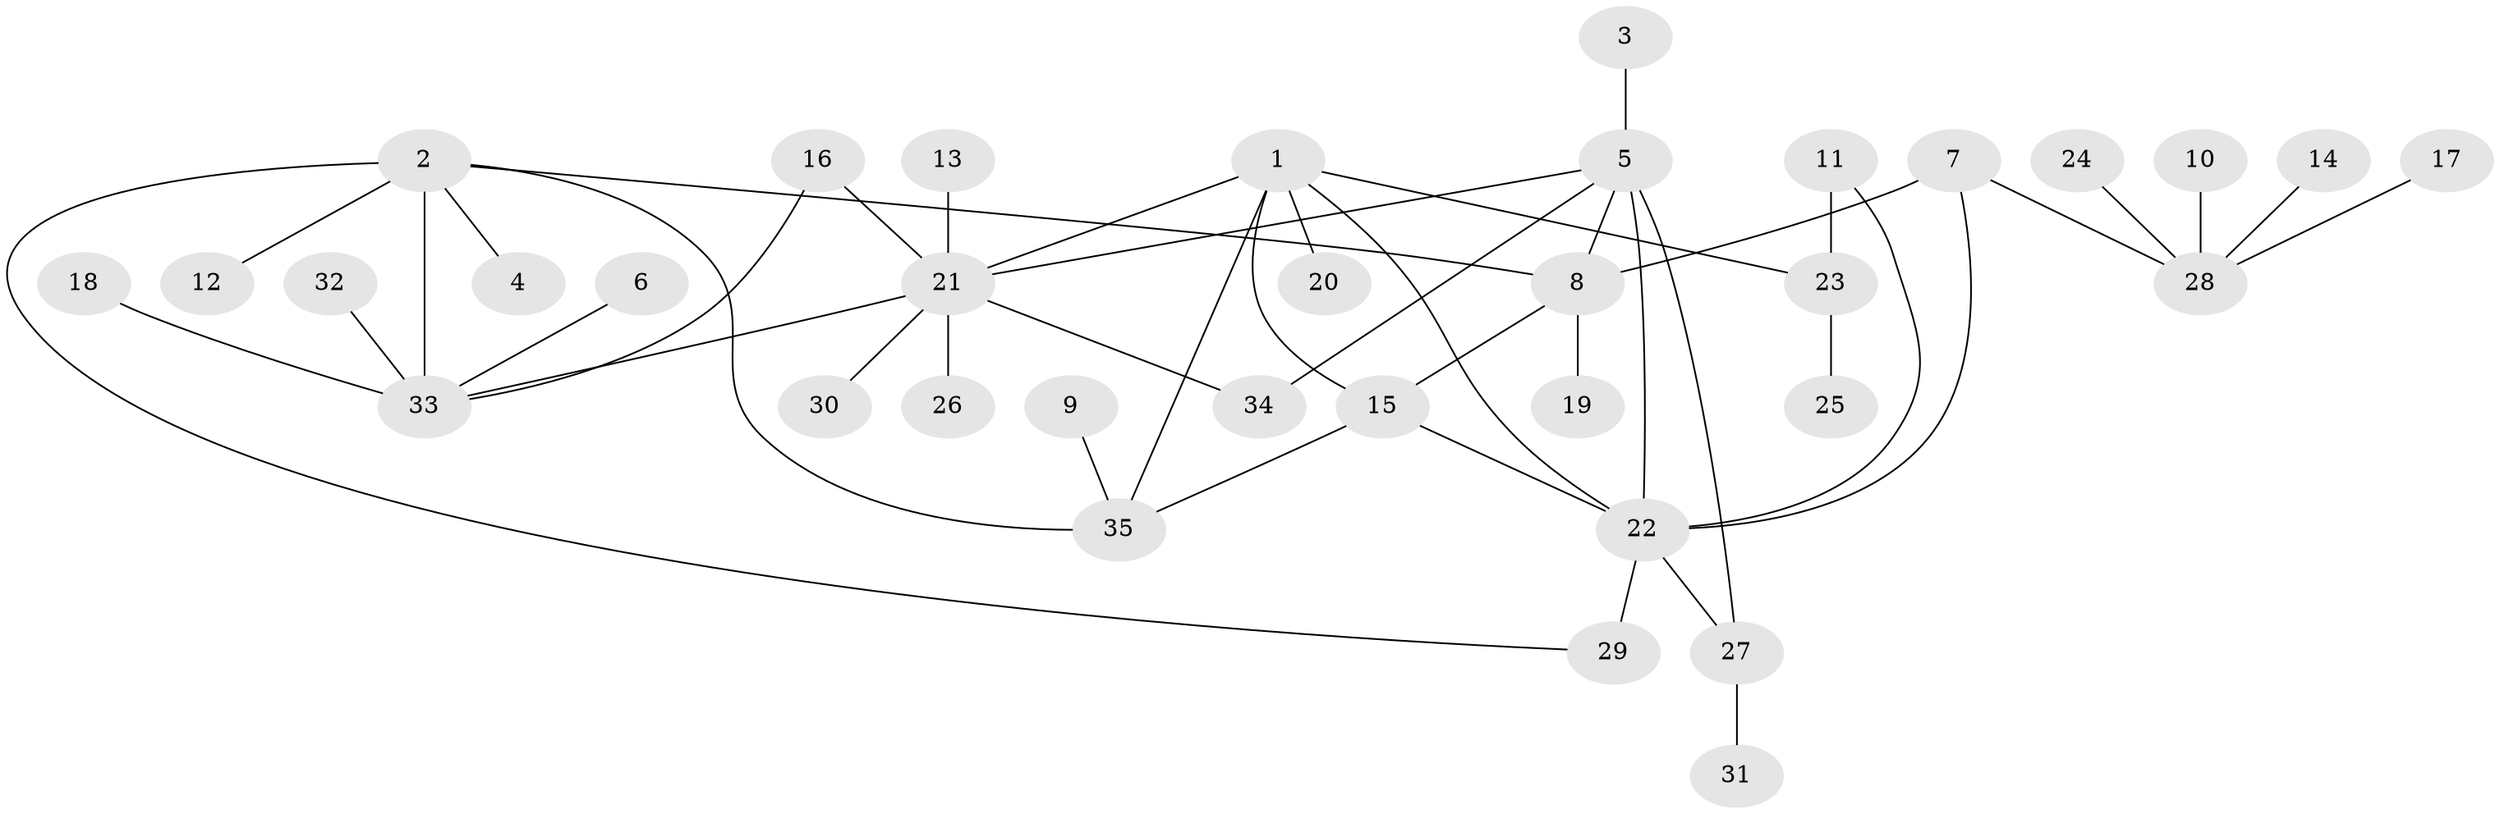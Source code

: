 // original degree distribution, {4: 0.04285714285714286, 5: 0.07142857142857142, 6: 0.08571428571428572, 10: 0.014285714285714285, 9: 0.02857142857142857, 3: 0.02857142857142857, 2: 0.17142857142857143, 1: 0.5571428571428572}
// Generated by graph-tools (version 1.1) at 2025/02/03/09/25 03:02:33]
// undirected, 35 vertices, 46 edges
graph export_dot {
graph [start="1"]
  node [color=gray90,style=filled];
  1;
  2;
  3;
  4;
  5;
  6;
  7;
  8;
  9;
  10;
  11;
  12;
  13;
  14;
  15;
  16;
  17;
  18;
  19;
  20;
  21;
  22;
  23;
  24;
  25;
  26;
  27;
  28;
  29;
  30;
  31;
  32;
  33;
  34;
  35;
  1 -- 15 [weight=1.0];
  1 -- 20 [weight=1.0];
  1 -- 21 [weight=1.0];
  1 -- 22 [weight=1.0];
  1 -- 23 [weight=1.0];
  1 -- 35 [weight=1.0];
  2 -- 4 [weight=1.0];
  2 -- 8 [weight=1.0];
  2 -- 12 [weight=1.0];
  2 -- 29 [weight=1.0];
  2 -- 33 [weight=2.0];
  2 -- 35 [weight=1.0];
  3 -- 5 [weight=1.0];
  5 -- 8 [weight=1.0];
  5 -- 21 [weight=1.0];
  5 -- 22 [weight=2.0];
  5 -- 27 [weight=1.0];
  5 -- 34 [weight=1.0];
  6 -- 33 [weight=1.0];
  7 -- 8 [weight=2.0];
  7 -- 22 [weight=1.0];
  7 -- 28 [weight=1.0];
  8 -- 15 [weight=1.0];
  8 -- 19 [weight=1.0];
  9 -- 35 [weight=1.0];
  10 -- 28 [weight=1.0];
  11 -- 22 [weight=1.0];
  11 -- 23 [weight=1.0];
  13 -- 21 [weight=1.0];
  14 -- 28 [weight=1.0];
  15 -- 22 [weight=1.0];
  15 -- 35 [weight=1.0];
  16 -- 21 [weight=1.0];
  16 -- 33 [weight=1.0];
  17 -- 28 [weight=1.0];
  18 -- 33 [weight=1.0];
  21 -- 26 [weight=1.0];
  21 -- 30 [weight=1.0];
  21 -- 33 [weight=1.0];
  21 -- 34 [weight=1.0];
  22 -- 27 [weight=1.0];
  22 -- 29 [weight=2.0];
  23 -- 25 [weight=1.0];
  24 -- 28 [weight=1.0];
  27 -- 31 [weight=1.0];
  32 -- 33 [weight=1.0];
}
